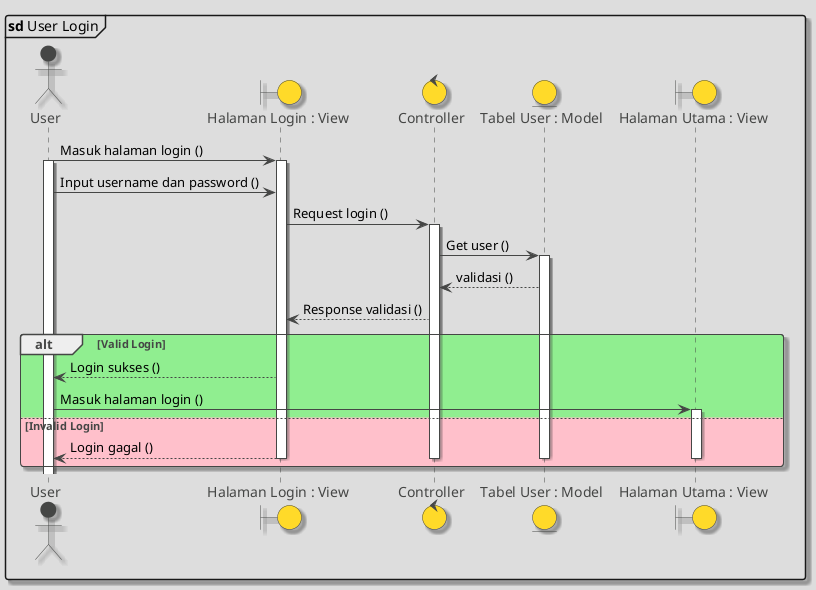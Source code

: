 @startuml

!theme toy
skinparam shadowing true
mainframe **sd** User Login

actor User
boundary "Halaman Login : View" as halamanLogin
control Controller as controller
entity "Tabel User : Model" as dataUser
boundary "Halaman Utama : View" as halamanUtama

User -> halamanLogin ++ : Masuk halaman login ()
activate User
User -> halamanLogin : Input username dan password ()

halamanLogin -> controller ++ : Request login ()
controller -> dataUser ++ : Get user ()

dataUser --> controller : validasi ()
controller --> halamanLogin : Response validasi ()

alt #lightgreen Valid Login
halamanLogin --> User : Login sukses ()
User -> halamanUtama ++ : Masuk halaman login ()
else #pink Invalid Login
halamanLogin --> User : Login gagal ()
deactivate
deactivate
deactivate
deactivate
end

@enduml
